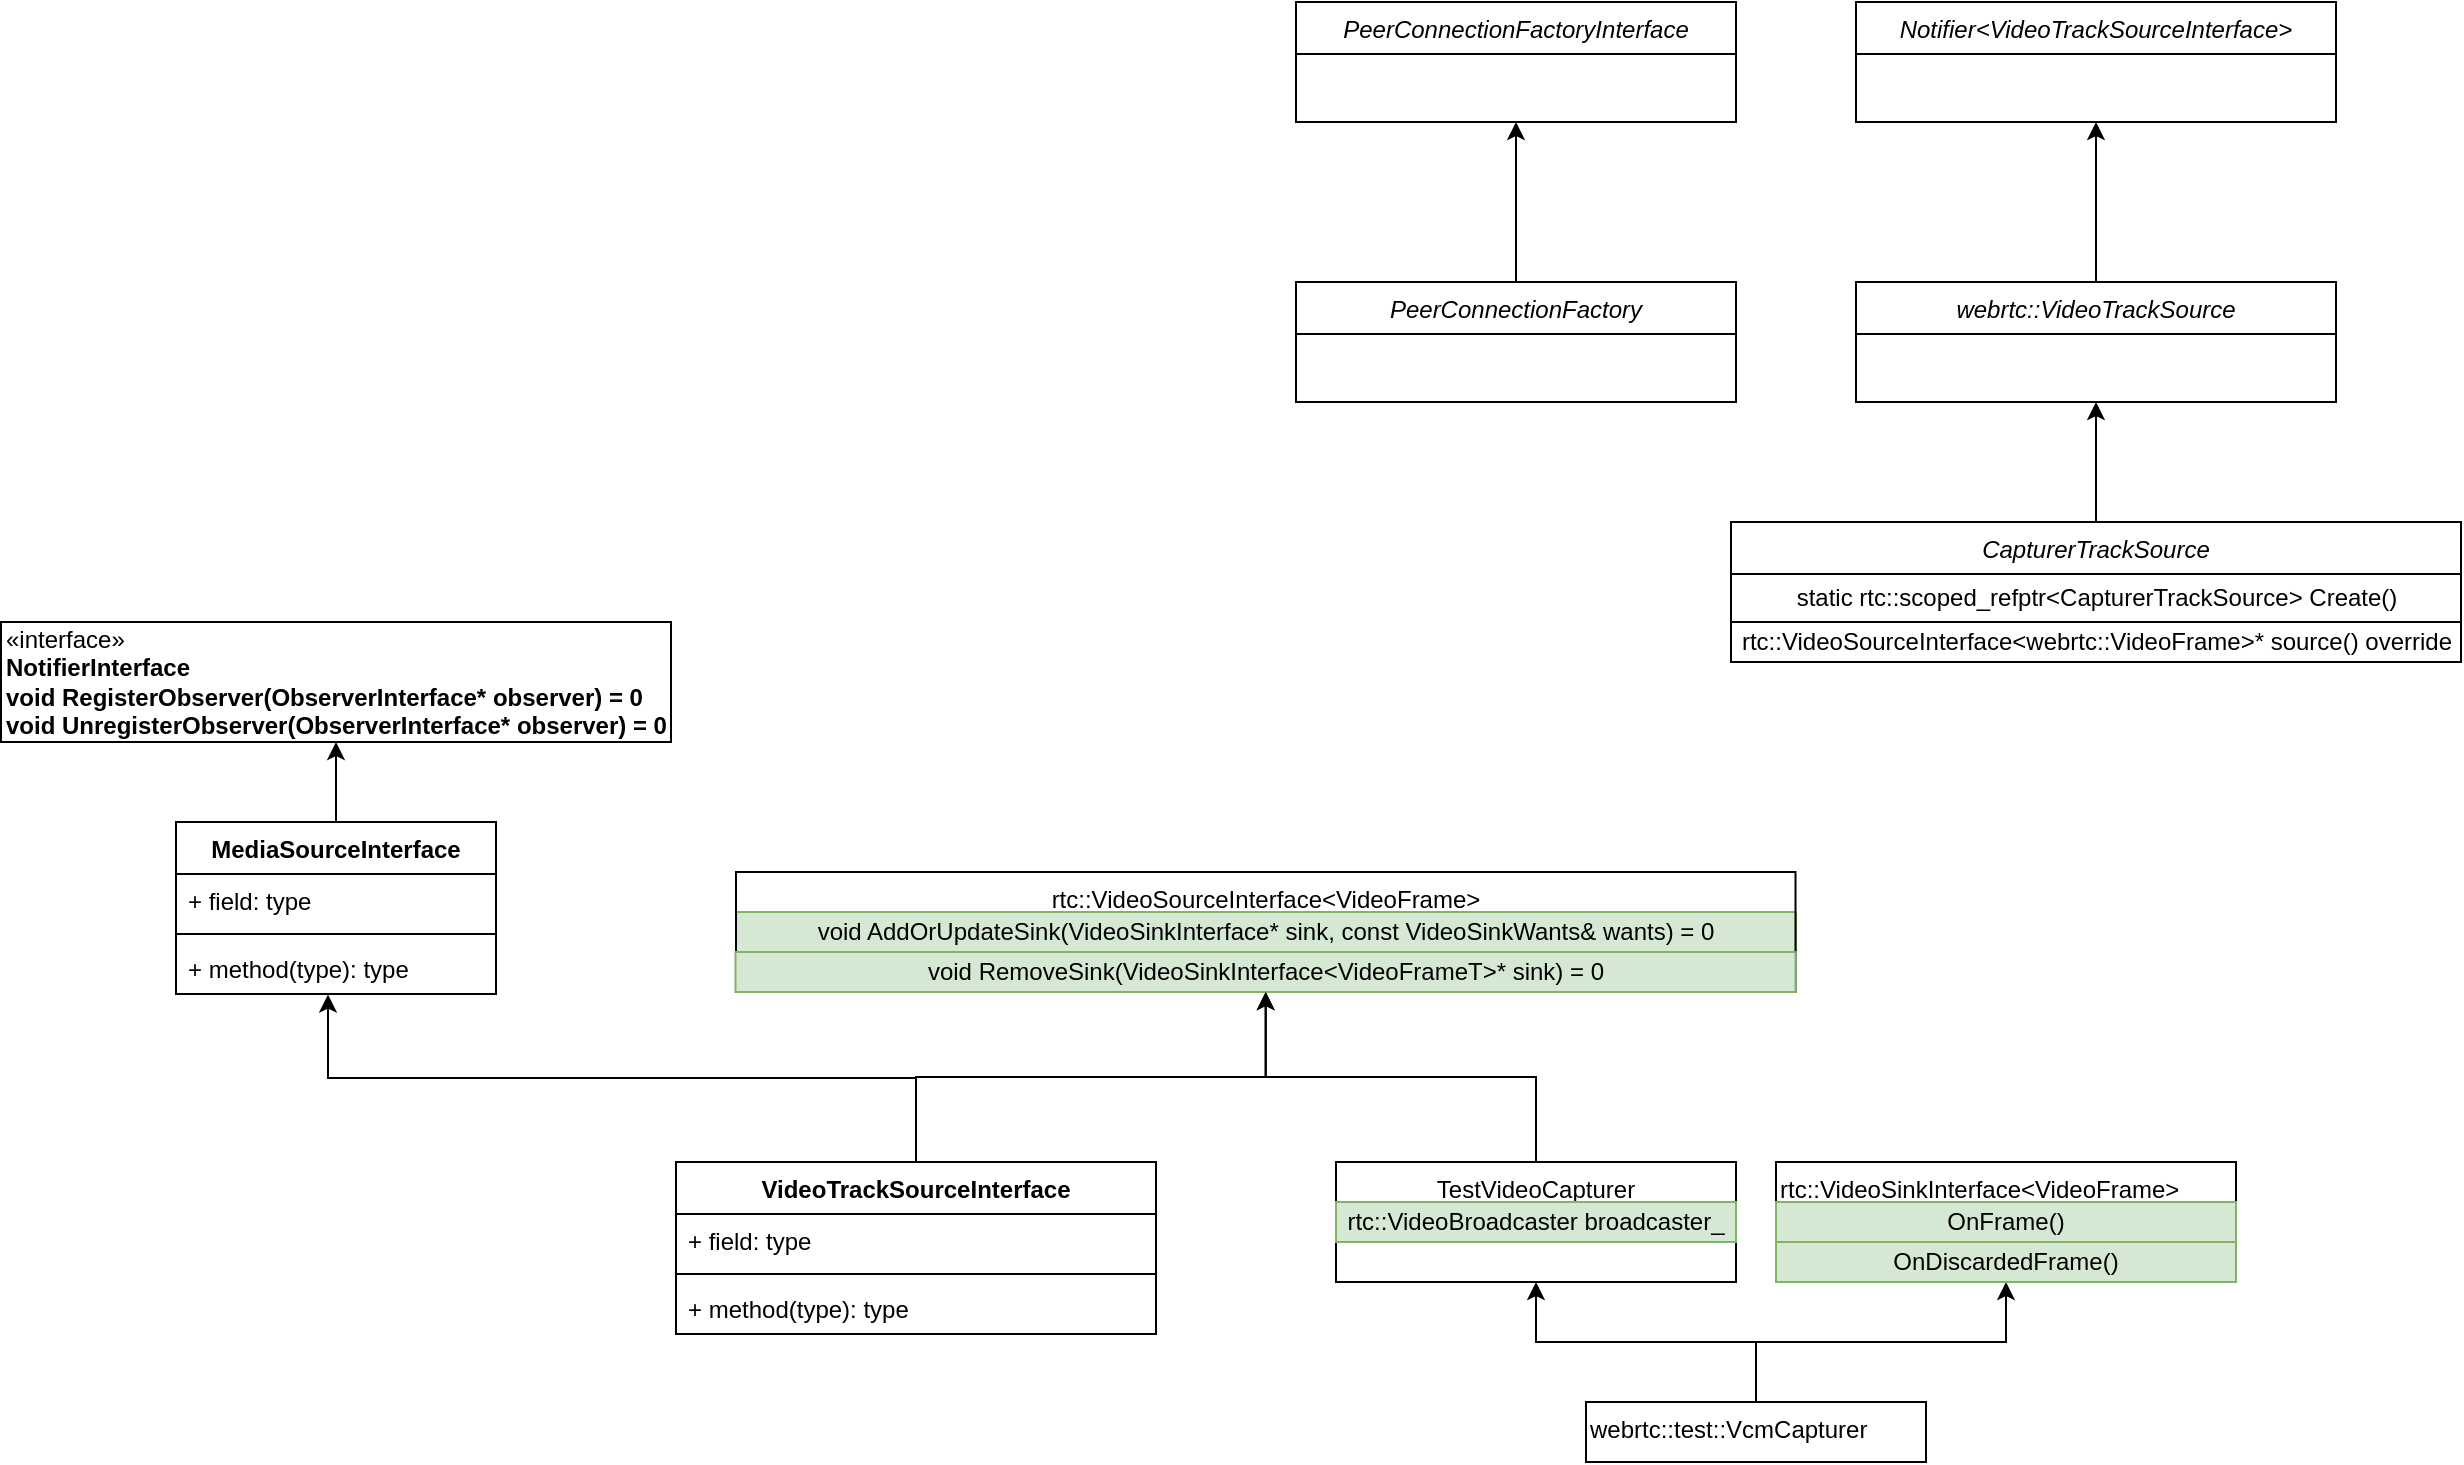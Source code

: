 <mxfile version="15.2.9" type="github">
  <diagram id="C5RBs43oDa-KdzZeNtuy" name="Page-1">
    <mxGraphModel dx="1504" dy="368" grid="1" gridSize="10" guides="1" tooltips="1" connect="1" arrows="1" fold="1" page="1" pageScale="1" pageWidth="827" pageHeight="1169" math="0" shadow="0">
      <root>
        <mxCell id="WIyWlLk6GJQsqaUBKTNV-0" />
        <mxCell id="WIyWlLk6GJQsqaUBKTNV-1" parent="WIyWlLk6GJQsqaUBKTNV-0" />
        <mxCell id="zkfFHV4jXpPFQw0GAbJ--0" value="PeerConnectionFactoryInterface" style="swimlane;fontStyle=2;align=center;verticalAlign=top;childLayout=stackLayout;horizontal=1;startSize=26;horizontalStack=0;resizeParent=1;resizeLast=0;collapsible=1;marginBottom=0;rounded=0;shadow=0;strokeWidth=1;fillColor=default;strokeColor=default;fontColor=default;" parent="WIyWlLk6GJQsqaUBKTNV-1" vertex="1">
          <mxGeometry x="220" y="120" width="220" height="60" as="geometry">
            <mxRectangle x="230" y="140" width="160" height="26" as="alternateBounds" />
          </mxGeometry>
        </mxCell>
        <mxCell id="JoFXOxbV63k-gSRTrEm3-1" style="edgeStyle=orthogonalEdgeStyle;rounded=0;orthogonalLoop=1;jettySize=auto;html=1;exitX=0.5;exitY=0;exitDx=0;exitDy=0;entryX=0.5;entryY=1;entryDx=0;entryDy=0;startSize=26;fillColor=default;strokeColor=default;fontColor=default;" parent="WIyWlLk6GJQsqaUBKTNV-1" source="JoFXOxbV63k-gSRTrEm3-0" target="zkfFHV4jXpPFQw0GAbJ--0" edge="1">
          <mxGeometry relative="1" as="geometry" />
        </mxCell>
        <mxCell id="JoFXOxbV63k-gSRTrEm3-0" value="PeerConnectionFactory" style="swimlane;fontStyle=2;align=center;verticalAlign=top;childLayout=stackLayout;horizontal=1;startSize=26;horizontalStack=0;resizeParent=1;resizeLast=0;collapsible=1;marginBottom=0;rounded=0;shadow=0;strokeWidth=1;fillColor=default;strokeColor=default;fontColor=default;" parent="WIyWlLk6GJQsqaUBKTNV-1" vertex="1">
          <mxGeometry x="220" y="260" width="220" height="60" as="geometry">
            <mxRectangle x="220" y="260" width="160" height="26" as="alternateBounds" />
          </mxGeometry>
        </mxCell>
        <mxCell id="p7KayZ5e3qQGaBq0iAXb-0" value="Notifier&lt;VideoTrackSourceInterface&gt;" style="swimlane;fontStyle=2;align=center;verticalAlign=top;childLayout=stackLayout;horizontal=1;startSize=26;horizontalStack=0;resizeParent=1;resizeLast=0;collapsible=1;marginBottom=0;rounded=0;shadow=0;strokeWidth=1;fillColor=default;strokeColor=default;fontColor=default;" parent="WIyWlLk6GJQsqaUBKTNV-1" vertex="1">
          <mxGeometry x="500" y="120" width="240" height="60" as="geometry">
            <mxRectangle x="230" y="140" width="160" height="26" as="alternateBounds" />
          </mxGeometry>
        </mxCell>
        <mxCell id="p7KayZ5e3qQGaBq0iAXb-1" style="edgeStyle=orthogonalEdgeStyle;rounded=0;orthogonalLoop=1;jettySize=auto;html=1;exitX=0.5;exitY=0;exitDx=0;exitDy=0;entryX=0.5;entryY=1;entryDx=0;entryDy=0;startSize=26;fillColor=default;strokeColor=default;fontColor=default;" parent="WIyWlLk6GJQsqaUBKTNV-1" source="p7KayZ5e3qQGaBq0iAXb-2" target="p7KayZ5e3qQGaBq0iAXb-0" edge="1">
          <mxGeometry relative="1" as="geometry" />
        </mxCell>
        <mxCell id="p7KayZ5e3qQGaBq0iAXb-2" value="webrtc::VideoTrackSource" style="swimlane;fontStyle=2;align=center;verticalAlign=top;childLayout=stackLayout;horizontal=1;startSize=26;horizontalStack=0;resizeParent=1;resizeLast=0;collapsible=1;marginBottom=0;rounded=0;shadow=0;strokeWidth=1;fillColor=default;strokeColor=default;fontColor=default;" parent="WIyWlLk6GJQsqaUBKTNV-1" vertex="1">
          <mxGeometry x="500" y="260" width="240" height="60" as="geometry">
            <mxRectangle x="230" y="140" width="160" height="26" as="alternateBounds" />
          </mxGeometry>
        </mxCell>
        <mxCell id="p7KayZ5e3qQGaBq0iAXb-4" style="edgeStyle=orthogonalEdgeStyle;rounded=0;orthogonalLoop=1;jettySize=auto;html=1;exitX=0.5;exitY=0;exitDx=0;exitDy=0;entryX=0.5;entryY=1;entryDx=0;entryDy=0;fontColor=default;strokeColor=default;fillColor=default;" parent="WIyWlLk6GJQsqaUBKTNV-1" source="p7KayZ5e3qQGaBq0iAXb-3" target="p7KayZ5e3qQGaBq0iAXb-2" edge="1">
          <mxGeometry relative="1" as="geometry" />
        </mxCell>
        <mxCell id="p7KayZ5e3qQGaBq0iAXb-3" value="CapturerTrackSource" style="swimlane;fontStyle=2;align=center;verticalAlign=top;childLayout=stackLayout;horizontal=1;startSize=26;horizontalStack=0;resizeParent=1;resizeLast=0;collapsible=1;marginBottom=0;rounded=0;shadow=0;strokeWidth=1;fillColor=default;strokeColor=default;fontColor=default;" parent="WIyWlLk6GJQsqaUBKTNV-1" vertex="1">
          <mxGeometry x="437.5" y="380" width="365" height="70" as="geometry">
            <mxRectangle x="230" y="140" width="160" height="26" as="alternateBounds" />
          </mxGeometry>
        </mxCell>
        <mxCell id="p7KayZ5e3qQGaBq0iAXb-7" value="static rtc::scoped_refptr&amp;lt;CapturerTrackSource&amp;gt; Create()" style="rounded=0;whiteSpace=wrap;html=1;fontColor=default;strokeColor=default;fillColor=default;" parent="p7KayZ5e3qQGaBq0iAXb-3" vertex="1">
          <mxGeometry y="26" width="365" height="24" as="geometry" />
        </mxCell>
        <mxCell id="dP86Xrbdf1AUeSo-aDk7-17" value="rtc::VideoSourceInterface&amp;lt;webrtc::VideoFrame&amp;gt;* source() override" style="text;html=1;align=center;verticalAlign=middle;resizable=0;points=[];autosize=1;strokeColor=none;fillColor=none;" vertex="1" parent="p7KayZ5e3qQGaBq0iAXb-3">
          <mxGeometry y="50" width="365" height="20" as="geometry" />
        </mxCell>
        <mxCell id="p7KayZ5e3qQGaBq0iAXb-16" style="edgeStyle=orthogonalEdgeStyle;rounded=0;orthogonalLoop=1;jettySize=auto;html=1;exitX=0.5;exitY=0;exitDx=0;exitDy=0;fontColor=default;strokeColor=default;fillColor=default;" parent="WIyWlLk6GJQsqaUBKTNV-1" source="p7KayZ5e3qQGaBq0iAXb-13" target="p7KayZ5e3qQGaBq0iAXb-14" edge="1">
          <mxGeometry relative="1" as="geometry" />
        </mxCell>
        <mxCell id="p7KayZ5e3qQGaBq0iAXb-17" style="edgeStyle=orthogonalEdgeStyle;rounded=0;orthogonalLoop=1;jettySize=auto;html=1;exitX=0.5;exitY=0;exitDx=0;exitDy=0;entryX=0.5;entryY=1;entryDx=0;entryDy=0;fontColor=default;strokeColor=default;fillColor=default;" parent="WIyWlLk6GJQsqaUBKTNV-1" source="p7KayZ5e3qQGaBq0iAXb-13" target="p7KayZ5e3qQGaBq0iAXb-15" edge="1">
          <mxGeometry relative="1" as="geometry" />
        </mxCell>
        <mxCell id="p7KayZ5e3qQGaBq0iAXb-13" value="webrtc::test::VcmCapturer" style="text;whiteSpace=wrap;html=1;fontColor=default;strokeColor=default;" parent="WIyWlLk6GJQsqaUBKTNV-1" vertex="1">
          <mxGeometry x="365" y="820" width="170" height="30" as="geometry" />
        </mxCell>
        <mxCell id="dP86Xrbdf1AUeSo-aDk7-6" value="" style="edgeStyle=orthogonalEdgeStyle;rounded=0;orthogonalLoop=1;jettySize=auto;html=1;jumpStyle=none;" edge="1" parent="WIyWlLk6GJQsqaUBKTNV-1" source="p7KayZ5e3qQGaBq0iAXb-14" target="dP86Xrbdf1AUeSo-aDk7-5">
          <mxGeometry relative="1" as="geometry" />
        </mxCell>
        <mxCell id="p7KayZ5e3qQGaBq0iAXb-14" value="TestVideoCapturer" style="text;whiteSpace=wrap;html=1;fontColor=default;strokeColor=default;align=center;" parent="WIyWlLk6GJQsqaUBKTNV-1" vertex="1">
          <mxGeometry x="240" y="700" width="200" height="60" as="geometry" />
        </mxCell>
        <mxCell id="p7KayZ5e3qQGaBq0iAXb-15" value="rtc::VideoSinkInterface&amp;lt;VideoFrame&amp;gt;" style="text;whiteSpace=wrap;html=1;fontColor=default;strokeColor=default;align=left;" parent="WIyWlLk6GJQsqaUBKTNV-1" vertex="1">
          <mxGeometry x="460" y="700" width="230" height="60" as="geometry" />
        </mxCell>
        <mxCell id="dP86Xrbdf1AUeSo-aDk7-1" value="rtc::VideoBroadcaster broadcaster_" style="text;html=1;strokeColor=#82b366;fillColor=#d5e8d4;align=center;verticalAlign=middle;whiteSpace=wrap;rounded=0;" vertex="1" parent="WIyWlLk6GJQsqaUBKTNV-1">
          <mxGeometry x="240" y="720" width="200" height="20" as="geometry" />
        </mxCell>
        <mxCell id="dP86Xrbdf1AUeSo-aDk7-2" value="&lt;div style=&quot;text-align: left&quot;&gt;&lt;span&gt;OnFrame()&lt;/span&gt;&lt;/div&gt;" style="text;html=1;strokeColor=#82b366;fillColor=#d5e8d4;align=center;verticalAlign=middle;whiteSpace=wrap;rounded=0;" vertex="1" parent="WIyWlLk6GJQsqaUBKTNV-1">
          <mxGeometry x="460" y="720" width="230" height="20" as="geometry" />
        </mxCell>
        <mxCell id="dP86Xrbdf1AUeSo-aDk7-4" value="&lt;div style=&quot;text-align: left&quot;&gt;&lt;span&gt;&lt;font face=&quot;helvetica&quot;&gt;OnDiscardedFrame()&lt;/font&gt;&lt;/span&gt;&lt;/div&gt;" style="text;html=1;strokeColor=#82b366;fillColor=#d5e8d4;align=center;verticalAlign=middle;whiteSpace=wrap;rounded=0;" vertex="1" parent="WIyWlLk6GJQsqaUBKTNV-1">
          <mxGeometry x="460" y="740" width="230" height="20" as="geometry" />
        </mxCell>
        <mxCell id="dP86Xrbdf1AUeSo-aDk7-10" value="" style="group" vertex="1" connectable="0" parent="WIyWlLk6GJQsqaUBKTNV-1">
          <mxGeometry x="-60" y="555" width="540" height="60" as="geometry" />
        </mxCell>
        <mxCell id="dP86Xrbdf1AUeSo-aDk7-9" value="void AddOrUpdateSink(VideoSinkInterface* sink, const VideoSinkWants&amp;amp; wants) = 0" style="text;html=1;strokeColor=#82b366;fillColor=#d5e8d4;align=center;verticalAlign=middle;whiteSpace=wrap;rounded=0;" vertex="1" parent="dP86Xrbdf1AUeSo-aDk7-10">
          <mxGeometry y="20" width="530" height="20" as="geometry" />
        </mxCell>
        <mxCell id="dP86Xrbdf1AUeSo-aDk7-12" value="void RemoveSink(VideoSinkInterface&amp;lt;VideoFrameT&amp;gt;* sink) = 0" style="text;html=1;strokeColor=none;fillColor=none;align=center;verticalAlign=middle;whiteSpace=wrap;rounded=0;" vertex="1" parent="dP86Xrbdf1AUeSo-aDk7-10">
          <mxGeometry x="-0.25" y="40" width="540.25" height="20" as="geometry" />
        </mxCell>
        <mxCell id="dP86Xrbdf1AUeSo-aDk7-14" value="" style="group" vertex="1" connectable="0" parent="dP86Xrbdf1AUeSo-aDk7-10">
          <mxGeometry x="-0.25" width="540.25" height="60" as="geometry" />
        </mxCell>
        <mxCell id="dP86Xrbdf1AUeSo-aDk7-5" value="rtc::VideoSourceInterface&amp;lt;VideoFrame&amp;gt;" style="text;whiteSpace=wrap;html=1;fontColor=default;strokeColor=default;align=center;" vertex="1" parent="dP86Xrbdf1AUeSo-aDk7-14">
          <mxGeometry x="0.25" width="529.75" height="60" as="geometry" />
        </mxCell>
        <mxCell id="dP86Xrbdf1AUeSo-aDk7-13" value="void RemoveSink(VideoSinkInterface&amp;lt;VideoFrameT&amp;gt;* sink) = 0" style="text;html=1;strokeColor=#82b366;fillColor=#d5e8d4;align=center;verticalAlign=middle;whiteSpace=wrap;rounded=0;" vertex="1" parent="dP86Xrbdf1AUeSo-aDk7-14">
          <mxGeometry y="40" width="530" height="20" as="geometry" />
        </mxCell>
        <mxCell id="dP86Xrbdf1AUeSo-aDk7-22" value="" style="edgeStyle=orthogonalEdgeStyle;rounded=0;jumpStyle=none;orthogonalLoop=1;jettySize=auto;html=1;" edge="1" parent="WIyWlLk6GJQsqaUBKTNV-1" source="dP86Xrbdf1AUeSo-aDk7-18" target="dP86Xrbdf1AUeSo-aDk7-13">
          <mxGeometry relative="1" as="geometry" />
        </mxCell>
        <mxCell id="dP86Xrbdf1AUeSo-aDk7-28" style="edgeStyle=orthogonalEdgeStyle;rounded=0;jumpStyle=none;orthogonalLoop=1;jettySize=auto;html=1;entryX=0.475;entryY=1.011;entryDx=0;entryDy=0;entryPerimeter=0;" edge="1" parent="WIyWlLk6GJQsqaUBKTNV-1" source="dP86Xrbdf1AUeSo-aDk7-18" target="dP86Xrbdf1AUeSo-aDk7-26">
          <mxGeometry relative="1" as="geometry">
            <mxPoint x="-220" y="660" as="targetPoint" />
          </mxGeometry>
        </mxCell>
        <mxCell id="dP86Xrbdf1AUeSo-aDk7-18" value="VideoTrackSourceInterface" style="swimlane;fontStyle=1;align=center;verticalAlign=top;childLayout=stackLayout;horizontal=1;startSize=26;horizontalStack=0;resizeParent=1;resizeParentMax=0;resizeLast=0;collapsible=1;marginBottom=0;" vertex="1" parent="WIyWlLk6GJQsqaUBKTNV-1">
          <mxGeometry x="-90" y="700" width="240" height="86" as="geometry" />
        </mxCell>
        <mxCell id="dP86Xrbdf1AUeSo-aDk7-19" value="+ field: type" style="text;strokeColor=none;fillColor=none;align=left;verticalAlign=top;spacingLeft=4;spacingRight=4;overflow=hidden;rotatable=0;points=[[0,0.5],[1,0.5]];portConstraint=eastwest;" vertex="1" parent="dP86Xrbdf1AUeSo-aDk7-18">
          <mxGeometry y="26" width="240" height="26" as="geometry" />
        </mxCell>
        <mxCell id="dP86Xrbdf1AUeSo-aDk7-20" value="" style="line;strokeWidth=1;fillColor=none;align=left;verticalAlign=middle;spacingTop=-1;spacingLeft=3;spacingRight=3;rotatable=0;labelPosition=right;points=[];portConstraint=eastwest;" vertex="1" parent="dP86Xrbdf1AUeSo-aDk7-18">
          <mxGeometry y="52" width="240" height="8" as="geometry" />
        </mxCell>
        <mxCell id="dP86Xrbdf1AUeSo-aDk7-21" value="+ method(type): type" style="text;strokeColor=none;fillColor=none;align=left;verticalAlign=top;spacingLeft=4;spacingRight=4;overflow=hidden;rotatable=0;points=[[0,0.5],[1,0.5]];portConstraint=eastwest;" vertex="1" parent="dP86Xrbdf1AUeSo-aDk7-18">
          <mxGeometry y="60" width="240" height="26" as="geometry" />
        </mxCell>
        <mxCell id="dP86Xrbdf1AUeSo-aDk7-31" value="" style="edgeStyle=orthogonalEdgeStyle;rounded=0;jumpStyle=none;orthogonalLoop=1;jettySize=auto;html=1;" edge="1" parent="WIyWlLk6GJQsqaUBKTNV-1" source="dP86Xrbdf1AUeSo-aDk7-23" target="dP86Xrbdf1AUeSo-aDk7-30">
          <mxGeometry relative="1" as="geometry" />
        </mxCell>
        <mxCell id="dP86Xrbdf1AUeSo-aDk7-23" value="MediaSourceInterface" style="swimlane;fontStyle=1;align=center;verticalAlign=top;childLayout=stackLayout;horizontal=1;startSize=26;horizontalStack=0;resizeParent=1;resizeParentMax=0;resizeLast=0;collapsible=1;marginBottom=0;" vertex="1" parent="WIyWlLk6GJQsqaUBKTNV-1">
          <mxGeometry x="-340" y="530" width="160" height="86" as="geometry" />
        </mxCell>
        <mxCell id="dP86Xrbdf1AUeSo-aDk7-24" value="+ field: type" style="text;strokeColor=none;fillColor=none;align=left;verticalAlign=top;spacingLeft=4;spacingRight=4;overflow=hidden;rotatable=0;points=[[0,0.5],[1,0.5]];portConstraint=eastwest;" vertex="1" parent="dP86Xrbdf1AUeSo-aDk7-23">
          <mxGeometry y="26" width="160" height="26" as="geometry" />
        </mxCell>
        <mxCell id="dP86Xrbdf1AUeSo-aDk7-25" value="" style="line;strokeWidth=1;fillColor=none;align=left;verticalAlign=middle;spacingTop=-1;spacingLeft=3;spacingRight=3;rotatable=0;labelPosition=right;points=[];portConstraint=eastwest;" vertex="1" parent="dP86Xrbdf1AUeSo-aDk7-23">
          <mxGeometry y="52" width="160" height="8" as="geometry" />
        </mxCell>
        <mxCell id="dP86Xrbdf1AUeSo-aDk7-26" value="+ method(type): type" style="text;strokeColor=none;fillColor=none;align=left;verticalAlign=top;spacingLeft=4;spacingRight=4;overflow=hidden;rotatable=0;points=[[0,0.5],[1,0.5]];portConstraint=eastwest;" vertex="1" parent="dP86Xrbdf1AUeSo-aDk7-23">
          <mxGeometry y="60" width="160" height="26" as="geometry" />
        </mxCell>
        <mxCell id="dP86Xrbdf1AUeSo-aDk7-30" value="«interface»&lt;br&gt;&lt;b&gt;NotifierInterface&lt;/b&gt;&lt;br&gt;&lt;b&gt;void RegisterObserver(ObserverInterface* observer) = 0&lt;/b&gt;&lt;br&gt;&lt;b&gt;void UnregisterObserver(ObserverInterface* observer) = 0&lt;/b&gt;" style="html=1;align=left;" vertex="1" parent="WIyWlLk6GJQsqaUBKTNV-1">
          <mxGeometry x="-427.5" y="430" width="335" height="60" as="geometry" />
        </mxCell>
      </root>
    </mxGraphModel>
  </diagram>
</mxfile>
